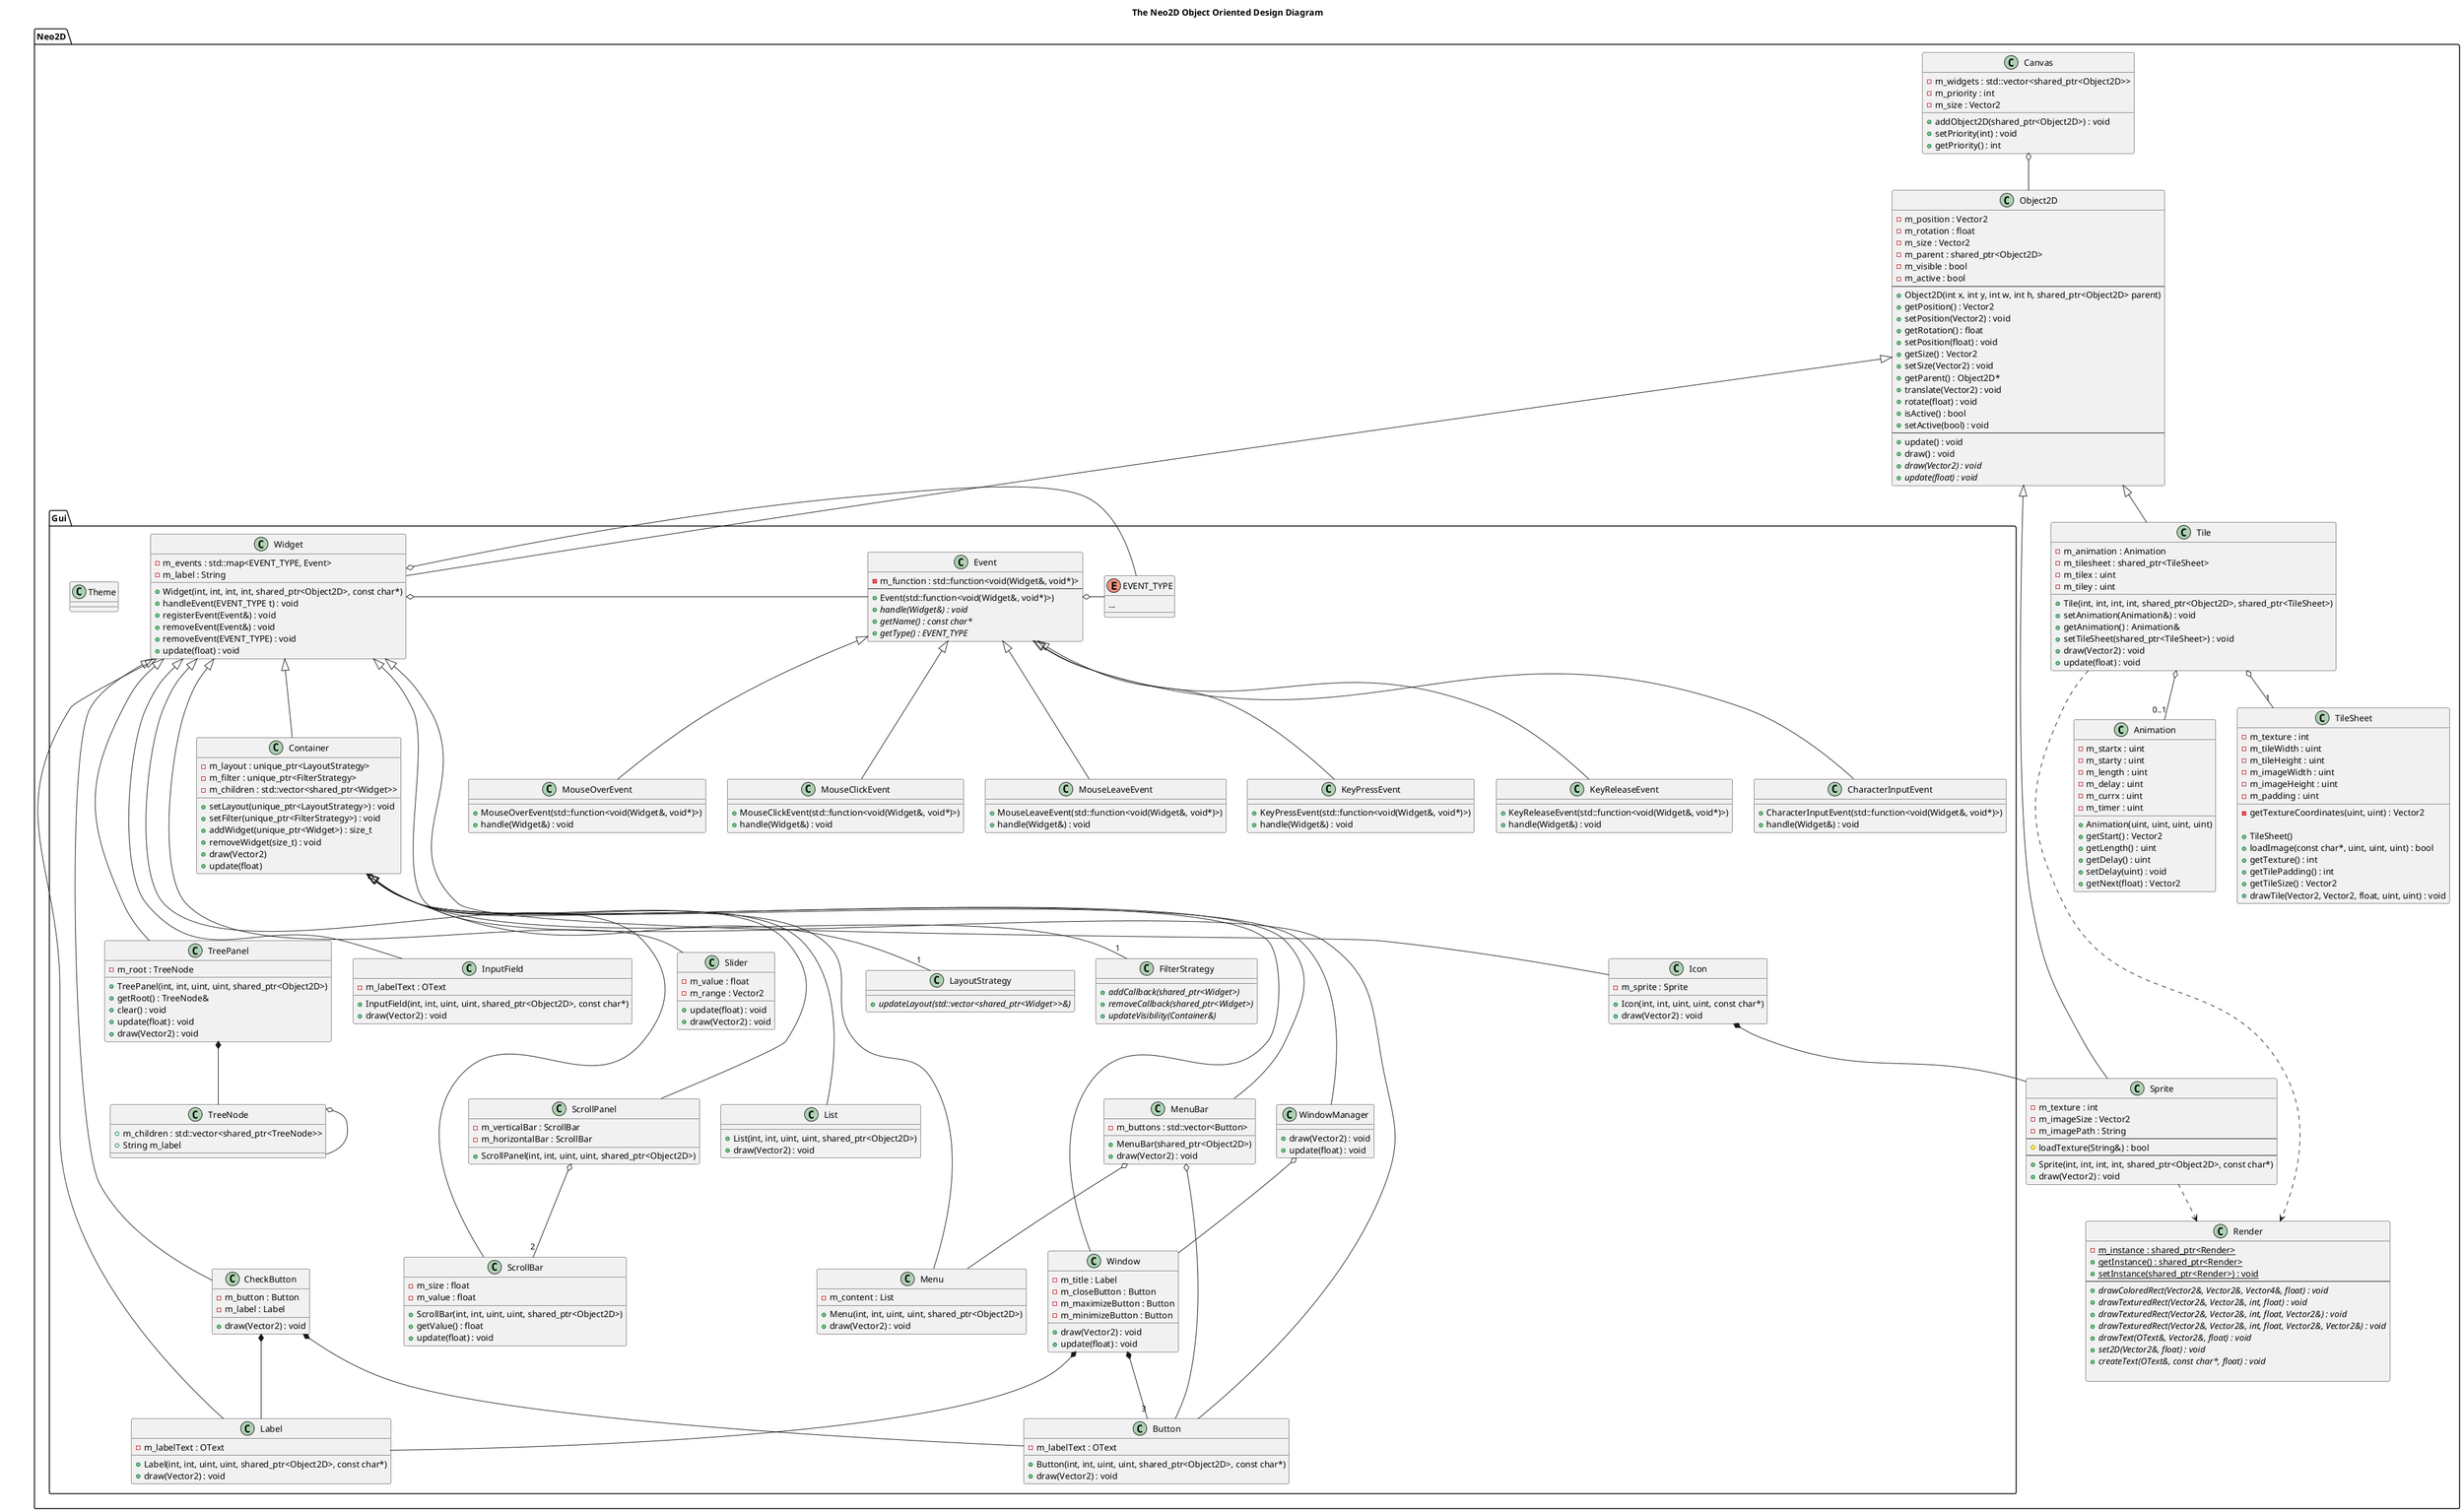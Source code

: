 @startuml

title The Neo2D Object Oriented Design Diagram

' Definition of all classes and namespaces'
namespace Neo2D {
class Canvas {
	- m_widgets : std::vector<shared_ptr<Object2D>>
	- m_priority : int
	- m_size : Vector2

	+ addObject2D(shared_ptr<Object2D>) : void
	+ setPriority(int) : void
	+ getPriority() : int
}

class Object2D {
	  - m_position : Vector2
	  - m_rotation : float
	  - m_size : Vector2
	  - m_parent : shared_ptr<Object2D>
	  - m_visible : bool
	  - m_active : bool
	  --
	  + Object2D(int x, int y, int w, int h, shared_ptr<Object2D> parent)
	  + getPosition() : Vector2
	  + setPosition(Vector2) : void
	  + getRotation() : float
	  + setPosition(float) : void
	  + getSize() : Vector2
	  + setSize(Vector2) : void
	  + getParent() : Object2D*
	  + translate(Vector2) : void
	  + rotate(float) : void
	  + isActive() : bool
	  + setActive(bool) : void
	  --
	  + update() : void
	  + draw() : void
	  + {abstract} draw(Vector2) : void
	  + {abstract} update(float) : void
}

class Render {
	  - {static} m_instance : shared_ptr<Render>
	  + {static} getInstance() : shared_ptr<Render>
	  + {static} setInstance(shared_ptr<Render>) : void
	  --
	  + {abstract} drawColoredRect(Vector2&, Vector2&, Vector4&, float) : void
	  + {abstract} drawTexturedRect(Vector2&, Vector2&, int, float) : void
	  + {abstract} drawTexturedRect(Vector2&, Vector2&, int, float, Vector2&) : void
	  + {abstract} drawTexturedRect(Vector2&, Vector2&, int, float, Vector2&, Vector2&) : void
	  + {abstract} drawText(OText&, Vector2&, float) : void
	  + {abstract} set2D(Vector2&, float) : void
	  + {abstract} createText(OText&, const char*, float) : void

}

class Sprite {
	  - m_texture : int
	  - m_imageSize : Vector2
	  - m_imagePath : String
	  --
	  # loadTexture(String&) : bool
	  --
	  + Sprite(int, int, int, int, shared_ptr<Object2D>, const char*)
	  + draw(Vector2) : void
}

class Tile {
	  - m_animation : Animation
	  - m_tilesheet : shared_ptr<TileSheet>
	  - m_tilex : uint
	  - m_tiley : uint

	  + Tile(int, int, int, int, shared_ptr<Object2D>, shared_ptr<TileSheet>)
	  + setAnimation(Animation&) : void
	  + getAnimation() : Animation&
	  + setTileSheet(shared_ptr<TileSheet>) : void
	  + draw(Vector2) : void
	  + update(float) : void
}

class Animation {
	  - m_startx : uint
	  - m_starty : uint
	  - m_length : uint
	  - m_delay : uint
	  - m_currx : uint
	  - m_timer : uint

	  + Animation(uint, uint, uint, uint)
	  + getStart() : Vector2
	  + getLength() : uint
	  + getDelay() : uint
	  + setDelay(uint) : void
	  + getNext(float) : Vector2
}

class TileSheet {
	  - m_texture : int
	  - m_tileWidth : uint
	  - m_tileHeight : uint
	  - m_imageWidth : uint
	  - m_imageHeight : uint
	  - m_padding : uint
	  - getTextureCoordinates(uint, uint) : Vector2

	  + TileSheet()
	  + loadImage(const char*, uint, uint, uint) : bool
	  + getTexture() : int
	  + getTilePadding() : int
	  + getTileSize() : Vector2
	  + drawTile(Vector2, Vector2, float, uint, uint) : void
}

namespace Gui {

class Theme {

}

class Container {
	  - m_layout : unique_ptr<LayoutStrategy>
	  - m_filter : unique_ptr<FilterStrategy>
	  - m_children : std::vector<shared_ptr<Widget>>

	  + setLayout(unique_ptr<LayoutStrategy>) : void
	  + setFilter(unique_ptr<FilterStrategy>) : void
	  + addWidget(unique_ptr<Widget>) : size_t
	  + removeWidget(size_t) : void
	  + draw(Vector2)
	  + update(float)
}


class LayoutStrategy {
	  + {abstract} updateLayout(std::vector<shared_ptr<Widget>>&)
}

class FilterStrategy {
	  + {abstract} addCallback(shared_ptr<Widget>)
	  + {abstract} removeCallback(shared_ptr<Widget>)
	  + {abstract} updateVisibility(Container&)
}

class Event {
	  - m_function : std::function<void(Widget&, void*)>
	  ---
	  + Event(std::function<void(Widget&, void*)>)
	  + {abstract} handle(Widget&) : void
	  + {abstract} getName() : const char*
	  + {abstract} getType() : EVENT_TYPE
}

class MouseOverEvent {
	  + MouseOverEvent(std::function<void(Widget&, void*)>)
	  + handle(Widget&) : void
}

class MouseClickEvent {
	  + MouseClickEvent(std::function<void(Widget&, void*)>)
	  + handle(Widget&) : void
}

class MouseLeaveEvent {
	  + MouseLeaveEvent(std::function<void(Widget&, void*)>)
	  + handle(Widget&) : void
}

class KeyPressEvent {
	  + KeyPressEvent(std::function<void(Widget&, void*)>)
	  + handle(Widget&) : void
}

class KeyReleaseEvent {
	  + KeyReleaseEvent(std::function<void(Widget&, void*)>)
	  + handle(Widget&) : void
}

class CharacterInputEvent {
	  + CharacterInputEvent(std::function<void(Widget&, void*)>)
	  + handle(Widget&) : void
}

enum EVENT_TYPE {
	...
}

class Widget {
	  - m_events : std::map<EVENT_TYPE, Event>
	  - m_label : String

	  + Widget(int, int, int, int, shared_ptr<Object2D>, const char*)
	  + handleEvent(EVENT_TYPE t) : void
	  + registerEvent(Event&) : void
	  + removeEvent(Event&) : void
	  + removeEvent(EVENT_TYPE) : void
	  + update(float) : void
}

class Button {
	  - m_labelText : OText

	  + Button(int, int, uint, uint, shared_ptr<Object2D>, const char*)
	  + draw(Vector2) : void
}

class InputField {
	  - m_labelText : OText

	  + InputField(int, int, uint, uint, shared_ptr<Object2D>, const char*)
	  + draw(Vector2) : void
}

class ScrollBar {
	  - m_size : float
	  - m_value : float
	  + ScrollBar(int, int, uint, uint, shared_ptr<Object2D>)
	  + getValue() : float
	  + update(float) : void
}

class ScrollPanel {
	  - m_verticalBar : ScrollBar
	  - m_horizontalBar : ScrollBar

	  + ScrollPanel(int, int, uint, uint, shared_ptr<Object2D>)
}

class CheckButton {
	  - m_button : Button
	  - m_label : Label

	  + draw(Vector2) : void
}

class Label {
	  - m_labelText : OText

	  + Label(int, int, uint, uint, shared_ptr<Object2D>, const char*)
	  + draw(Vector2) : void
}

class List {
	+ List(int, int, uint, uint, shared_ptr<Object2D>)
	+ draw(Vector2) : void
}

class Menu {
	  - m_content : List

	  + Menu(int, int, uint, uint, shared_ptr<Object2D>)
	  + draw(Vector2) : void
}

class MenuBar {
	  - m_buttons : std::vector<Button>

	  + MenuBar(shared_ptr<Object2D>)
	  + draw(Vector2) : void
}

class Slider {
	  - m_value : float
	  - m_range : Vector2

	  + update(float) : void
	  + draw(Vector2) : void
}

class TreeNode {
	  + m_children : std::vector<shared_ptr<TreeNode>>
	  + String m_label
}

class TreePanel {
	  - m_root : TreeNode

	  + TreePanel(int, int, uint, uint, shared_ptr<Object2D>)
	  + getRoot() : TreeNode&
	  + clear() : void
	  + update(float) : void
	  + draw(Vector2) : void
}

class Window {
	  - m_title : Label
	  - m_closeButton : Button
	  - m_maximizeButton : Button
	  - m_minimizeButton : Button

	  + draw(Vector2) : void
	  + update(float) : void
}

class WindowManager {
	  + draw(Vector2) : void
	  + update(float) : void
}

class Icon {
	  - m_sprite : Sprite
	  + Icon(int, int, uint, uint, const char*)
	  + draw(Vector2) : void
}
}
}

'Definitions of relationships'

namespace Neo2D {

Canvas o-- Object2D

Tile -up-|> Object2D
Sprite -up-|> Object2D

Tile o-- "0..1" Animation
Tile o-- "1" TileSheet

Tile ..> Render
Sprite ..> Render

namespace Gui {

Widget -up-|> Neo2D.Object2D
Widget o- Event
Widget o- EVENT_TYPE

Button -up--|> Widget
InputField -up--|> Widget
Label -up--|> Widget

Menu -up--|> Container
MenuBar -up--|> Container
MenuBar o-- Menu
MenuBar o-- Button

ScrollBar -up--|> Widget
ScrollPanel -up--|> Container
ScrollPanel o-- "2" ScrollBar

Slider -up--|> Widget

TreePanel -up--|> Widget
TreePanel *-- TreeNode
TreeNode o-- TreeNode

Window -up--|> Container
Window *-- Label
Window *-- "3" Button

WindowManager -up--|> Container
WindowManager o-- Window

Icon -up--|> Widget
Icon *-- Neo2D.Sprite

List -up--|> Container

CheckButton -up--|> Widget
CheckButton *-- Button
CheckButton *-- Label

Event o- EVENT_TYPE
MouseOverEvent -up-|> Event
MouseClickEvent -up-|> Event
MouseLeaveEvent -up-|> Event
KeyPressEvent -up-|> Event
KeyReleaseEvent -up-|> Event
CharacterInputEvent -up-|> Event

Container -up-|> Widget

Container o-- "1" LayoutStrategy
Container o-- "1" FilterStrategy

}
}


@enduml
